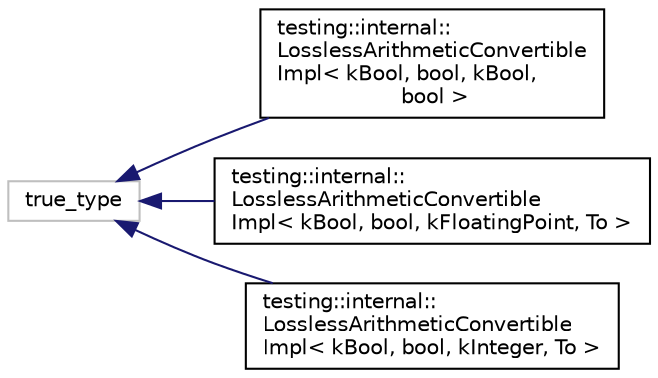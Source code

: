 digraph "Graphical Class Hierarchy"
{
  edge [fontname="Helvetica",fontsize="10",labelfontname="Helvetica",labelfontsize="10"];
  node [fontname="Helvetica",fontsize="10",shape=record];
  rankdir="LR";
  Node299 [label="true_type",height=0.2,width=0.4,color="grey75", fillcolor="white", style="filled"];
  Node299 -> Node0 [dir="back",color="midnightblue",fontsize="10",style="solid",fontname="Helvetica"];
  Node0 [label="testing::internal::\lLosslessArithmeticConvertible\lImpl\< kBool, bool, kBool,\l bool \>",height=0.2,width=0.4,color="black", fillcolor="white", style="filled",URL="$structtesting_1_1internal_1_1LosslessArithmeticConvertibleImpl_3_01kBool_00_01bool_00_01kBool_00_01bool_01_4.html"];
  Node299 -> Node301 [dir="back",color="midnightblue",fontsize="10",style="solid",fontname="Helvetica"];
  Node301 [label="testing::internal::\lLosslessArithmeticConvertible\lImpl\< kBool, bool, kFloatingPoint, To \>",height=0.2,width=0.4,color="black", fillcolor="white", style="filled",URL="$structtesting_1_1internal_1_1LosslessArithmeticConvertibleImpl_3_01kBool_00_01bool_00_01kFloatingPoint_00_01To_01_4.html"];
  Node299 -> Node302 [dir="back",color="midnightblue",fontsize="10",style="solid",fontname="Helvetica"];
  Node302 [label="testing::internal::\lLosslessArithmeticConvertible\lImpl\< kBool, bool, kInteger, To \>",height=0.2,width=0.4,color="black", fillcolor="white", style="filled",URL="$structtesting_1_1internal_1_1LosslessArithmeticConvertibleImpl_3_01kBool_00_01bool_00_01kInteger_00_01To_01_4.html"];
}
